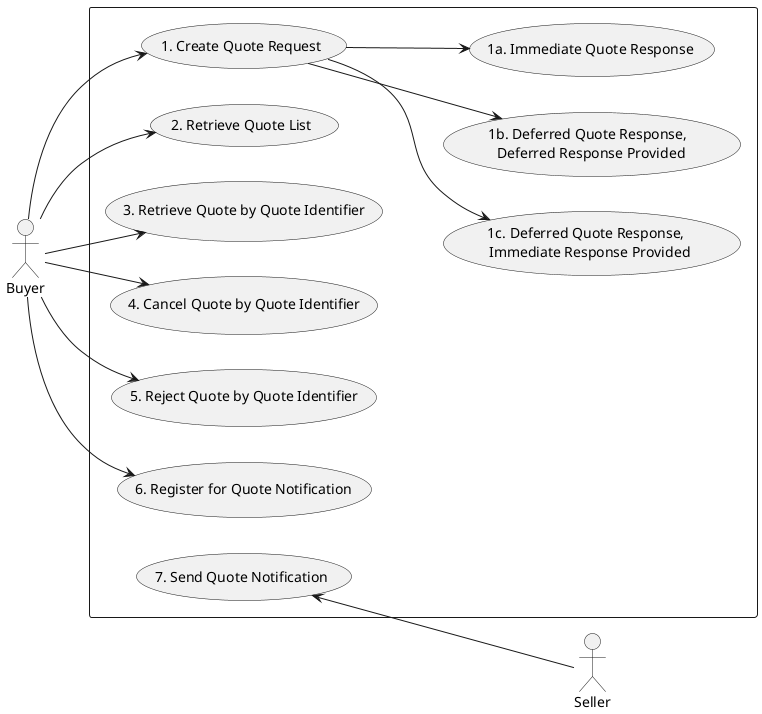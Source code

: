 @startuml

left to right direction
actor Seller
actor Buyer

rectangle {

Buyer --> (1. Create Quote Request)
    (1. Create Quote Request) --> (1c. Deferred Quote Response, \n Immediate Response Provided)
    (1. Create Quote Request) --> (1b. Deferred Quote Response, \n Deferred Response Provided)
    (1. Create Quote Request) --> (1a. Immediate Quote Response)
    

Buyer --> (2. Retrieve Quote List)
Buyer --> (3. Retrieve Quote by Quote Identifier)
Buyer --> (4. Cancel Quote by Quote Identifier)
Buyer --> (5. Reject Quote by Quote Identifier)
Buyer --> (6. Register for Quote Notification)
(7. Send Quote Notification) <-- Seller
}

@enduml
